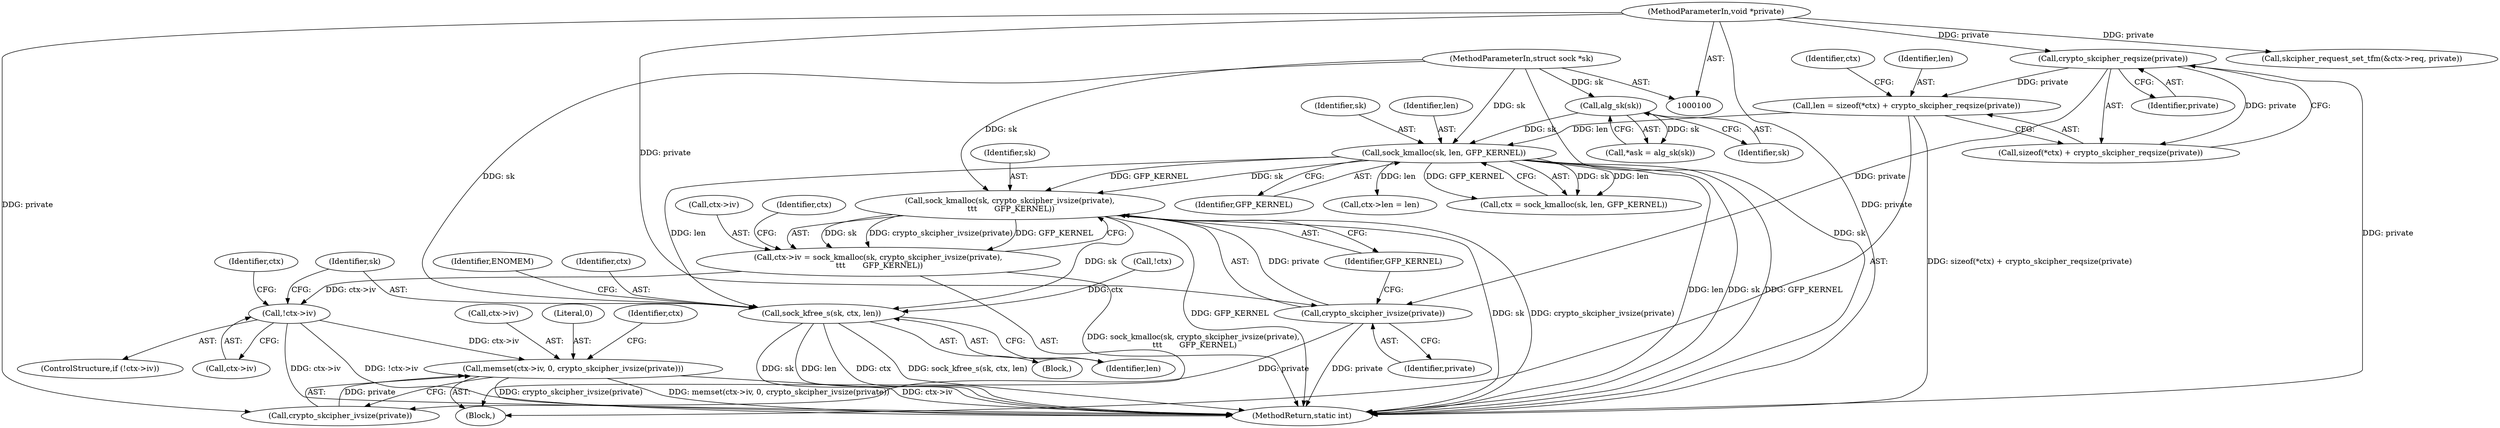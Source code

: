 digraph "1_linux_dd504589577d8e8e70f51f997ad487a4cb6c026f@API" {
"1000135" [label="(Call,sock_kmalloc(sk, crypto_skcipher_ivsize(private),\n \t\t\t       GFP_KERNEL))"];
"1000121" [label="(Call,sock_kmalloc(sk, len, GFP_KERNEL))"];
"1000108" [label="(Call,alg_sk(sk))"];
"1000102" [label="(MethodParameterIn,struct sock *sk)"];
"1000111" [label="(Call,len = sizeof(*ctx) + crypto_skcipher_reqsize(private))"];
"1000117" [label="(Call,crypto_skcipher_reqsize(private))"];
"1000101" [label="(MethodParameterIn,void *private)"];
"1000137" [label="(Call,crypto_skcipher_ivsize(private))"];
"1000131" [label="(Call,ctx->iv = sock_kmalloc(sk, crypto_skcipher_ivsize(private),\n \t\t\t       GFP_KERNEL))"];
"1000141" [label="(Call,!ctx->iv)"];
"1000153" [label="(Call,memset(ctx->iv, 0, crypto_skcipher_ivsize(private)))"];
"1000146" [label="(Call,sock_kfree_s(sk, ctx, len))"];
"1000120" [label="(Identifier,ctx)"];
"1000137" [label="(Call,crypto_skcipher_ivsize(private))"];
"1000109" [label="(Identifier,sk)"];
"1000124" [label="(Identifier,GFP_KERNEL)"];
"1000141" [label="(Call,!ctx->iv)"];
"1000102" [label="(MethodParameterIn,struct sock *sk)"];
"1000121" [label="(Call,sock_kmalloc(sk, len, GFP_KERNEL))"];
"1000149" [label="(Identifier,len)"];
"1000126" [label="(Call,!ctx)"];
"1000147" [label="(Identifier,sk)"];
"1000146" [label="(Call,sock_kfree_s(sk, ctx, len))"];
"1000153" [label="(Call,memset(ctx->iv, 0, crypto_skcipher_ivsize(private)))"];
"1000165" [label="(Call,ctx->len = len)"];
"1000122" [label="(Identifier,sk)"];
"1000101" [label="(MethodParameterIn,void *private)"];
"1000152" [label="(Identifier,ENOMEM)"];
"1000118" [label="(Identifier,private)"];
"1000119" [label="(Call,ctx = sock_kmalloc(sk, len, GFP_KERNEL))"];
"1000112" [label="(Identifier,len)"];
"1000157" [label="(Literal,0)"];
"1000139" [label="(Identifier,GFP_KERNEL)"];
"1000163" [label="(Identifier,ctx)"];
"1000143" [label="(Identifier,ctx)"];
"1000136" [label="(Identifier,sk)"];
"1000131" [label="(Call,ctx->iv = sock_kmalloc(sk, crypto_skcipher_ivsize(private),\n \t\t\t       GFP_KERNEL))"];
"1000132" [label="(Call,ctx->iv)"];
"1000148" [label="(Identifier,ctx)"];
"1000106" [label="(Call,*ask = alg_sk(sk))"];
"1000123" [label="(Identifier,len)"];
"1000155" [label="(Identifier,ctx)"];
"1000158" [label="(Call,crypto_skcipher_ivsize(private))"];
"1000138" [label="(Identifier,private)"];
"1000111" [label="(Call,len = sizeof(*ctx) + crypto_skcipher_reqsize(private))"];
"1000113" [label="(Call,sizeof(*ctx) + crypto_skcipher_reqsize(private))"];
"1000230" [label="(MethodReturn,static int)"];
"1000206" [label="(Call,skcipher_request_set_tfm(&ctx->req, private))"];
"1000108" [label="(Call,alg_sk(sk))"];
"1000140" [label="(ControlStructure,if (!ctx->iv))"];
"1000154" [label="(Call,ctx->iv)"];
"1000103" [label="(Block,)"];
"1000142" [label="(Call,ctx->iv)"];
"1000145" [label="(Block,)"];
"1000135" [label="(Call,sock_kmalloc(sk, crypto_skcipher_ivsize(private),\n \t\t\t       GFP_KERNEL))"];
"1000117" [label="(Call,crypto_skcipher_reqsize(private))"];
"1000135" -> "1000131"  [label="AST: "];
"1000135" -> "1000139"  [label="CFG: "];
"1000136" -> "1000135"  [label="AST: "];
"1000137" -> "1000135"  [label="AST: "];
"1000139" -> "1000135"  [label="AST: "];
"1000131" -> "1000135"  [label="CFG: "];
"1000135" -> "1000230"  [label="DDG: GFP_KERNEL"];
"1000135" -> "1000230"  [label="DDG: sk"];
"1000135" -> "1000230"  [label="DDG: crypto_skcipher_ivsize(private)"];
"1000135" -> "1000131"  [label="DDG: sk"];
"1000135" -> "1000131"  [label="DDG: crypto_skcipher_ivsize(private)"];
"1000135" -> "1000131"  [label="DDG: GFP_KERNEL"];
"1000121" -> "1000135"  [label="DDG: sk"];
"1000121" -> "1000135"  [label="DDG: GFP_KERNEL"];
"1000102" -> "1000135"  [label="DDG: sk"];
"1000137" -> "1000135"  [label="DDG: private"];
"1000135" -> "1000146"  [label="DDG: sk"];
"1000121" -> "1000119"  [label="AST: "];
"1000121" -> "1000124"  [label="CFG: "];
"1000122" -> "1000121"  [label="AST: "];
"1000123" -> "1000121"  [label="AST: "];
"1000124" -> "1000121"  [label="AST: "];
"1000119" -> "1000121"  [label="CFG: "];
"1000121" -> "1000230"  [label="DDG: len"];
"1000121" -> "1000230"  [label="DDG: sk"];
"1000121" -> "1000230"  [label="DDG: GFP_KERNEL"];
"1000121" -> "1000119"  [label="DDG: sk"];
"1000121" -> "1000119"  [label="DDG: len"];
"1000121" -> "1000119"  [label="DDG: GFP_KERNEL"];
"1000108" -> "1000121"  [label="DDG: sk"];
"1000102" -> "1000121"  [label="DDG: sk"];
"1000111" -> "1000121"  [label="DDG: len"];
"1000121" -> "1000146"  [label="DDG: len"];
"1000121" -> "1000165"  [label="DDG: len"];
"1000108" -> "1000106"  [label="AST: "];
"1000108" -> "1000109"  [label="CFG: "];
"1000109" -> "1000108"  [label="AST: "];
"1000106" -> "1000108"  [label="CFG: "];
"1000108" -> "1000106"  [label="DDG: sk"];
"1000102" -> "1000108"  [label="DDG: sk"];
"1000102" -> "1000100"  [label="AST: "];
"1000102" -> "1000230"  [label="DDG: sk"];
"1000102" -> "1000146"  [label="DDG: sk"];
"1000111" -> "1000103"  [label="AST: "];
"1000111" -> "1000113"  [label="CFG: "];
"1000112" -> "1000111"  [label="AST: "];
"1000113" -> "1000111"  [label="AST: "];
"1000120" -> "1000111"  [label="CFG: "];
"1000111" -> "1000230"  [label="DDG: sizeof(*ctx) + crypto_skcipher_reqsize(private)"];
"1000117" -> "1000111"  [label="DDG: private"];
"1000117" -> "1000113"  [label="AST: "];
"1000117" -> "1000118"  [label="CFG: "];
"1000118" -> "1000117"  [label="AST: "];
"1000113" -> "1000117"  [label="CFG: "];
"1000117" -> "1000230"  [label="DDG: private"];
"1000117" -> "1000113"  [label="DDG: private"];
"1000101" -> "1000117"  [label="DDG: private"];
"1000117" -> "1000137"  [label="DDG: private"];
"1000101" -> "1000100"  [label="AST: "];
"1000101" -> "1000230"  [label="DDG: private"];
"1000101" -> "1000137"  [label="DDG: private"];
"1000101" -> "1000158"  [label="DDG: private"];
"1000101" -> "1000206"  [label="DDG: private"];
"1000137" -> "1000138"  [label="CFG: "];
"1000138" -> "1000137"  [label="AST: "];
"1000139" -> "1000137"  [label="CFG: "];
"1000137" -> "1000230"  [label="DDG: private"];
"1000137" -> "1000158"  [label="DDG: private"];
"1000131" -> "1000103"  [label="AST: "];
"1000132" -> "1000131"  [label="AST: "];
"1000143" -> "1000131"  [label="CFG: "];
"1000131" -> "1000230"  [label="DDG: sock_kmalloc(sk, crypto_skcipher_ivsize(private),\n \t\t\t       GFP_KERNEL)"];
"1000131" -> "1000141"  [label="DDG: ctx->iv"];
"1000141" -> "1000140"  [label="AST: "];
"1000141" -> "1000142"  [label="CFG: "];
"1000142" -> "1000141"  [label="AST: "];
"1000147" -> "1000141"  [label="CFG: "];
"1000155" -> "1000141"  [label="CFG: "];
"1000141" -> "1000230"  [label="DDG: ctx->iv"];
"1000141" -> "1000230"  [label="DDG: !ctx->iv"];
"1000141" -> "1000153"  [label="DDG: ctx->iv"];
"1000153" -> "1000103"  [label="AST: "];
"1000153" -> "1000158"  [label="CFG: "];
"1000154" -> "1000153"  [label="AST: "];
"1000157" -> "1000153"  [label="AST: "];
"1000158" -> "1000153"  [label="AST: "];
"1000163" -> "1000153"  [label="CFG: "];
"1000153" -> "1000230"  [label="DDG: crypto_skcipher_ivsize(private)"];
"1000153" -> "1000230"  [label="DDG: memset(ctx->iv, 0, crypto_skcipher_ivsize(private))"];
"1000153" -> "1000230"  [label="DDG: ctx->iv"];
"1000158" -> "1000153"  [label="DDG: private"];
"1000146" -> "1000145"  [label="AST: "];
"1000146" -> "1000149"  [label="CFG: "];
"1000147" -> "1000146"  [label="AST: "];
"1000148" -> "1000146"  [label="AST: "];
"1000149" -> "1000146"  [label="AST: "];
"1000152" -> "1000146"  [label="CFG: "];
"1000146" -> "1000230"  [label="DDG: len"];
"1000146" -> "1000230"  [label="DDG: ctx"];
"1000146" -> "1000230"  [label="DDG: sock_kfree_s(sk, ctx, len)"];
"1000146" -> "1000230"  [label="DDG: sk"];
"1000126" -> "1000146"  [label="DDG: ctx"];
}
